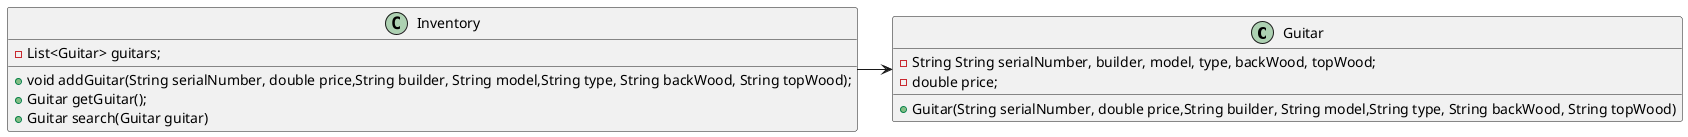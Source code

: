 @startuml

Class Guitar{
    - String String serialNumber, builder, model, type, backWood, topWood;
    - double price;
    + Guitar(String serialNumber, double price,String builder, String model,String type, String backWood, String topWood)
}
Class Inventory{
    - List<Guitar> guitars;
    + void addGuitar(String serialNumber, double price,String builder, String model,String type, String backWood, String topWood);
    + Guitar getGuitar();
    + Guitar search(Guitar guitar)
}


Inventory -right-> Guitar
@enduml